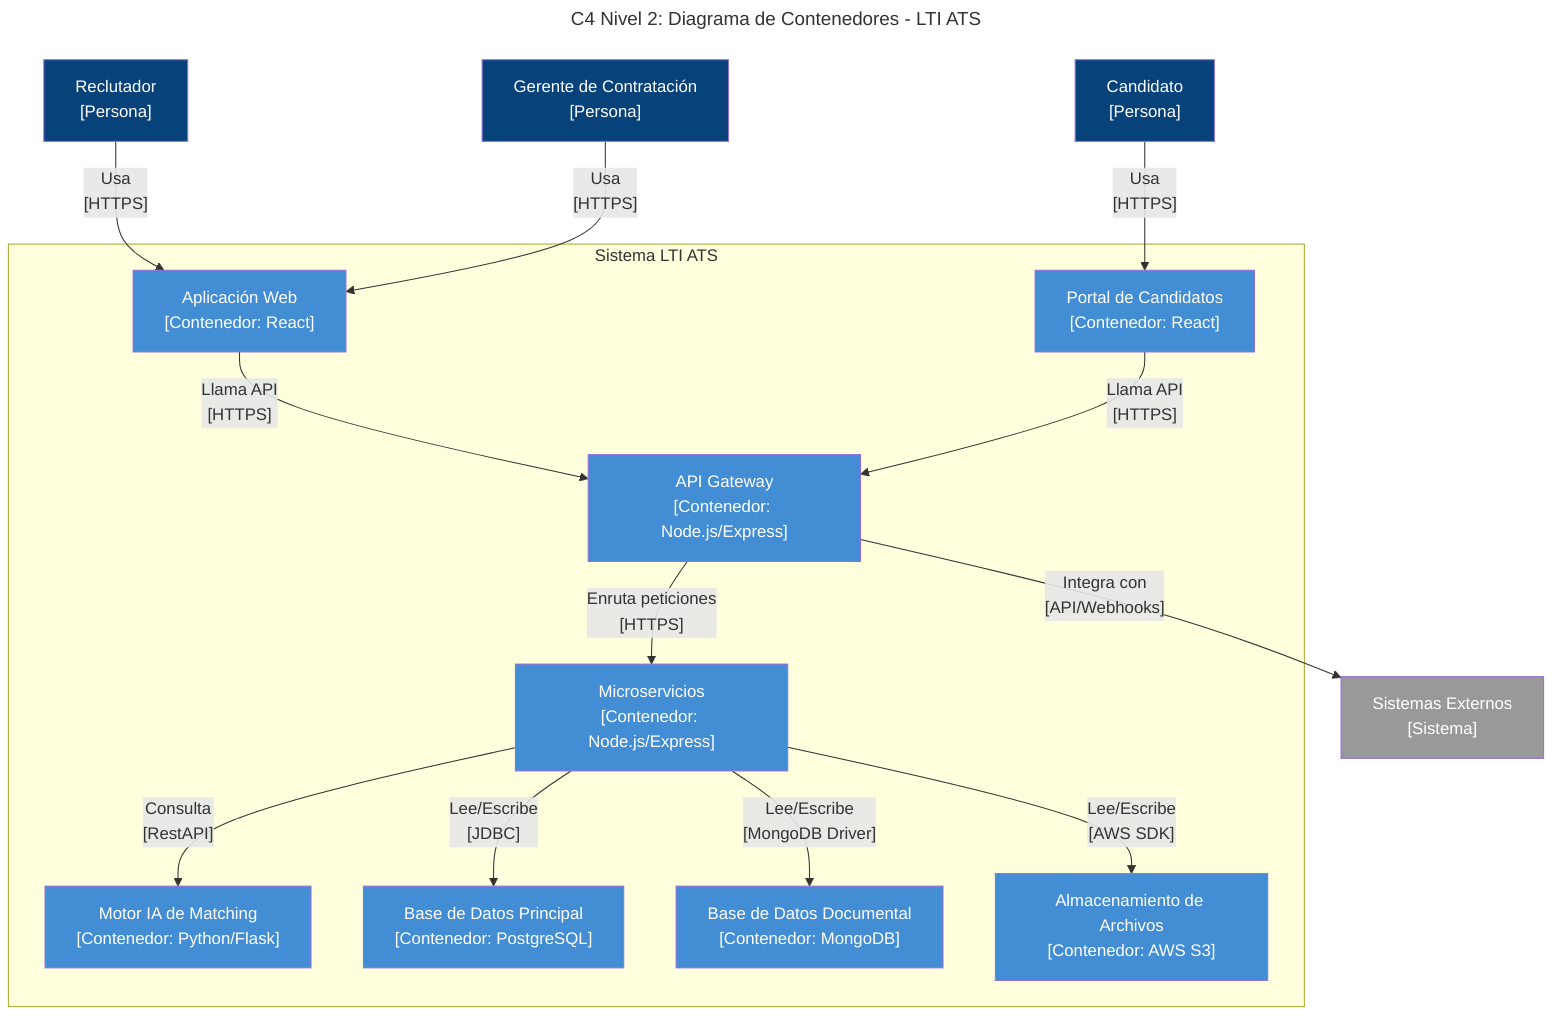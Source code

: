 ---
title: "C4 Nivel 2: Diagrama de Contenedores - LTI ATS"
---
flowchart TB
    classDef userClass fill:#08427B,color:white
    classDef containerClass fill:#438DD5,color:white
    classDef dbClass fill:#438DD5,color:white
    classDef externalClass fill:#999999,color:white
    
    Reclutador["Reclutador\n[Persona]"]:::userClass
    GerenteContratacion["Gerente de Contratación\n[Persona]"]:::userClass
    Candidato["Candidato\n[Persona]"]:::userClass
    
    subgraph LTI ["Sistema LTI ATS"]
        WebApp["Aplicación Web\n[Contenedor: React]"]:::containerClass
        CandidatePortal["Portal de Candidatos\n[Contenedor: React]"]:::containerClass
        APIGateway["API Gateway\n[Contenedor: Node.js/Express]"]:::containerClass
        
        Microservices["Microservicios\n[Contenedor: Node.js/Express]"]:::containerClass
        IAEngine["Motor IA de Matching\n[Contenedor: Python/Flask]"]:::containerClass
        
        PostgreSQL["Base de Datos Principal\n[Contenedor: PostgreSQL]"]:::dbClass
        MongoDB["Base de Datos Documental\n[Contenedor: MongoDB]"]:::dbClass
        S3["Almacenamiento de Archivos\n[Contenedor: AWS S3]"]:::dbClass
    end
    
    External["Sistemas Externos\n[Sistema]"]:::externalClass
    
    Reclutador -- "Usa\n[HTTPS]" --> WebApp
    GerenteContratacion -- "Usa\n[HTTPS]" --> WebApp
    Candidato -- "Usa\n[HTTPS]" --> CandidatePortal
    
    WebApp -- "Llama API\n[HTTPS]" --> APIGateway
    CandidatePortal -- "Llama API\n[HTTPS]" --> APIGateway
    
    APIGateway -- "Enruta peticiones\n[HTTPS]" --> Microservices
    Microservices -- "Consulta\n[RestAPI]" --> IAEngine
    
    Microservices -- "Lee/Escribe\n[JDBC]" --> PostgreSQL
    Microservices -- "Lee/Escribe\n[MongoDB Driver]" --> MongoDB
    Microservices -- "Lee/Escribe\n[AWS SDK]" --> S3
    
    APIGateway -- "Integra con\n[API/Webhooks]" --> External